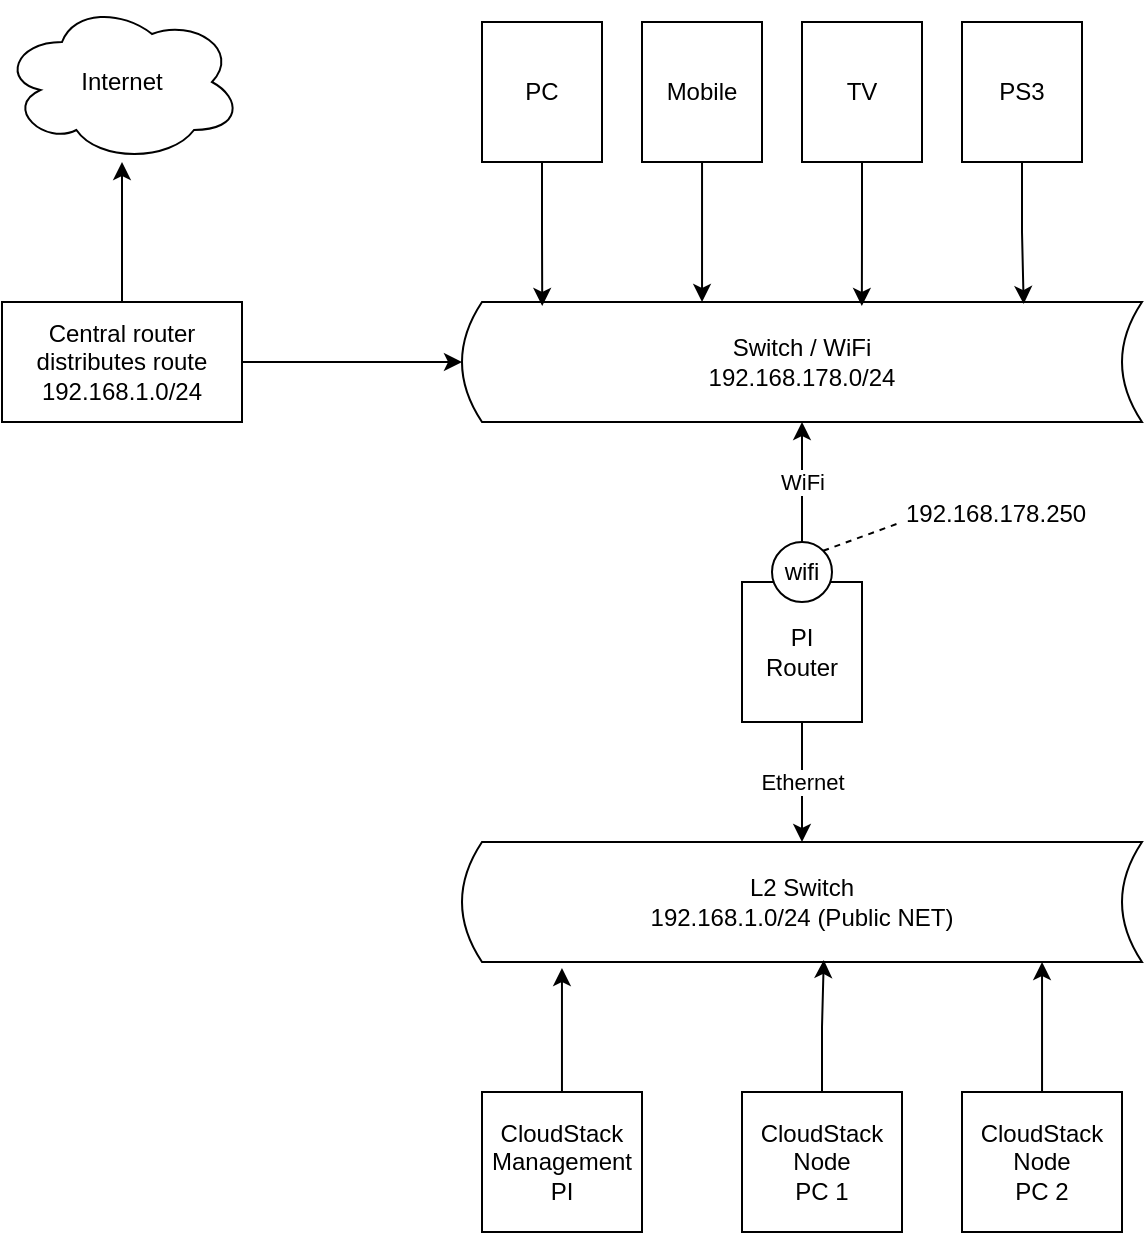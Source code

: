 <mxfile version="20.2.5" type="github">
  <diagram id="CX5lCBe5LM3Lo2Z-0TtP" name="Seite-1">
    <mxGraphModel dx="1010" dy="734" grid="1" gridSize="10" guides="1" tooltips="1" connect="1" arrows="1" fold="1" page="1" pageScale="1" pageWidth="827" pageHeight="1169" math="0" shadow="0">
      <root>
        <mxCell id="0" />
        <mxCell id="1" parent="0" />
        <mxCell id="B9oCBAkTF9d_TvBwaNAW-6" style="edgeStyle=orthogonalEdgeStyle;rounded=0;orthogonalLoop=1;jettySize=auto;html=1;" edge="1" parent="1" source="B9oCBAkTF9d_TvBwaNAW-4" target="B9oCBAkTF9d_TvBwaNAW-5">
          <mxGeometry relative="1" as="geometry" />
        </mxCell>
        <mxCell id="B9oCBAkTF9d_TvBwaNAW-8" style="edgeStyle=orthogonalEdgeStyle;rounded=0;orthogonalLoop=1;jettySize=auto;html=1;" edge="1" parent="1" source="B9oCBAkTF9d_TvBwaNAW-4" target="B9oCBAkTF9d_TvBwaNAW-7">
          <mxGeometry relative="1" as="geometry" />
        </mxCell>
        <mxCell id="B9oCBAkTF9d_TvBwaNAW-4" value="&lt;div&gt;Central router&lt;/div&gt;&lt;div&gt;distributes route 192.168.1.0/24&lt;br&gt;&lt;/div&gt;" style="rounded=0;whiteSpace=wrap;html=1;" vertex="1" parent="1">
          <mxGeometry x="130" y="190" width="120" height="60" as="geometry" />
        </mxCell>
        <mxCell id="B9oCBAkTF9d_TvBwaNAW-5" value="Internet" style="ellipse;shape=cloud;whiteSpace=wrap;html=1;" vertex="1" parent="1">
          <mxGeometry x="130" y="40" width="120" height="80" as="geometry" />
        </mxCell>
        <mxCell id="B9oCBAkTF9d_TvBwaNAW-7" value="&lt;div&gt;Switch / WiFi&lt;/div&gt;&lt;div&gt;192.168.178.0/24&lt;br&gt;&lt;/div&gt;" style="shape=dataStorage;whiteSpace=wrap;html=1;fixedSize=1;size=10;" vertex="1" parent="1">
          <mxGeometry x="360" y="190" width="340" height="60" as="geometry" />
        </mxCell>
        <mxCell id="B9oCBAkTF9d_TvBwaNAW-13" style="edgeStyle=orthogonalEdgeStyle;rounded=0;orthogonalLoop=1;jettySize=auto;html=1;entryX=0.118;entryY=0.033;entryDx=0;entryDy=0;entryPerimeter=0;" edge="1" parent="1" source="B9oCBAkTF9d_TvBwaNAW-9" target="B9oCBAkTF9d_TvBwaNAW-7">
          <mxGeometry relative="1" as="geometry" />
        </mxCell>
        <mxCell id="B9oCBAkTF9d_TvBwaNAW-9" value="PC" style="rounded=0;whiteSpace=wrap;html=1;" vertex="1" parent="1">
          <mxGeometry x="370" y="50" width="60" height="70" as="geometry" />
        </mxCell>
        <mxCell id="B9oCBAkTF9d_TvBwaNAW-14" style="edgeStyle=orthogonalEdgeStyle;rounded=0;orthogonalLoop=1;jettySize=auto;html=1;entryX=0.353;entryY=0;entryDx=0;entryDy=0;entryPerimeter=0;" edge="1" parent="1" source="B9oCBAkTF9d_TvBwaNAW-10" target="B9oCBAkTF9d_TvBwaNAW-7">
          <mxGeometry relative="1" as="geometry" />
        </mxCell>
        <mxCell id="B9oCBAkTF9d_TvBwaNAW-10" value="Mobile" style="rounded=0;whiteSpace=wrap;html=1;" vertex="1" parent="1">
          <mxGeometry x="450" y="50" width="60" height="70" as="geometry" />
        </mxCell>
        <mxCell id="B9oCBAkTF9d_TvBwaNAW-15" style="edgeStyle=orthogonalEdgeStyle;rounded=0;orthogonalLoop=1;jettySize=auto;html=1;entryX=0.588;entryY=0.033;entryDx=0;entryDy=0;entryPerimeter=0;" edge="1" parent="1" source="B9oCBAkTF9d_TvBwaNAW-11" target="B9oCBAkTF9d_TvBwaNAW-7">
          <mxGeometry relative="1" as="geometry" />
        </mxCell>
        <mxCell id="B9oCBAkTF9d_TvBwaNAW-11" value="TV" style="rounded=0;whiteSpace=wrap;html=1;" vertex="1" parent="1">
          <mxGeometry x="530" y="50" width="60" height="70" as="geometry" />
        </mxCell>
        <mxCell id="B9oCBAkTF9d_TvBwaNAW-16" style="edgeStyle=orthogonalEdgeStyle;rounded=0;orthogonalLoop=1;jettySize=auto;html=1;entryX=0.826;entryY=0.017;entryDx=0;entryDy=0;entryPerimeter=0;" edge="1" parent="1" source="B9oCBAkTF9d_TvBwaNAW-12" target="B9oCBAkTF9d_TvBwaNAW-7">
          <mxGeometry relative="1" as="geometry" />
        </mxCell>
        <mxCell id="B9oCBAkTF9d_TvBwaNAW-12" value="PS3" style="rounded=0;whiteSpace=wrap;html=1;" vertex="1" parent="1">
          <mxGeometry x="610" y="50" width="60" height="70" as="geometry" />
        </mxCell>
        <mxCell id="B9oCBAkTF9d_TvBwaNAW-22" value="WiFi" style="edgeStyle=orthogonalEdgeStyle;rounded=0;orthogonalLoop=1;jettySize=auto;html=1;startArrow=none;" edge="1" parent="1" source="B9oCBAkTF9d_TvBwaNAW-36" target="B9oCBAkTF9d_TvBwaNAW-7">
          <mxGeometry relative="1" as="geometry" />
        </mxCell>
        <mxCell id="B9oCBAkTF9d_TvBwaNAW-24" value="Ethernet" style="edgeStyle=orthogonalEdgeStyle;rounded=0;orthogonalLoop=1;jettySize=auto;html=1;exitX=0.5;exitY=1;exitDx=0;exitDy=0;" edge="1" parent="1" source="B9oCBAkTF9d_TvBwaNAW-21" target="B9oCBAkTF9d_TvBwaNAW-23">
          <mxGeometry relative="1" as="geometry" />
        </mxCell>
        <mxCell id="B9oCBAkTF9d_TvBwaNAW-21" value="&lt;div&gt;PI&lt;/div&gt;&lt;div&gt;Router&lt;br&gt;&lt;/div&gt;" style="rounded=0;whiteSpace=wrap;html=1;" vertex="1" parent="1">
          <mxGeometry x="500" y="330" width="60" height="70" as="geometry" />
        </mxCell>
        <mxCell id="B9oCBAkTF9d_TvBwaNAW-23" value="&lt;div&gt;L2 Switch&lt;/div&gt;&lt;div&gt;192.168.1.0/24 (Public NET)&lt;br&gt;&lt;/div&gt;" style="shape=dataStorage;whiteSpace=wrap;html=1;fixedSize=1;size=10;" vertex="1" parent="1">
          <mxGeometry x="360" y="460" width="340" height="60" as="geometry" />
        </mxCell>
        <mxCell id="B9oCBAkTF9d_TvBwaNAW-26" style="edgeStyle=orthogonalEdgeStyle;rounded=0;orthogonalLoop=1;jettySize=auto;html=1;entryX=0.147;entryY=1.05;entryDx=0;entryDy=0;entryPerimeter=0;" edge="1" parent="1" source="B9oCBAkTF9d_TvBwaNAW-25" target="B9oCBAkTF9d_TvBwaNAW-23">
          <mxGeometry relative="1" as="geometry" />
        </mxCell>
        <mxCell id="B9oCBAkTF9d_TvBwaNAW-25" value="&lt;div&gt;CloudStack&lt;/div&gt;&lt;div&gt;Management&lt;/div&gt;&lt;div&gt;PI&lt;br&gt;&lt;/div&gt;" style="rounded=0;whiteSpace=wrap;html=1;" vertex="1" parent="1">
          <mxGeometry x="370" y="585" width="80" height="70" as="geometry" />
        </mxCell>
        <mxCell id="B9oCBAkTF9d_TvBwaNAW-28" style="edgeStyle=orthogonalEdgeStyle;rounded=0;orthogonalLoop=1;jettySize=auto;html=1;entryX=0.532;entryY=0.983;entryDx=0;entryDy=0;entryPerimeter=0;" edge="1" parent="1" source="B9oCBAkTF9d_TvBwaNAW-27" target="B9oCBAkTF9d_TvBwaNAW-23">
          <mxGeometry relative="1" as="geometry" />
        </mxCell>
        <mxCell id="B9oCBAkTF9d_TvBwaNAW-27" value="&lt;div&gt;CloudStack&lt;/div&gt;Node&lt;br&gt;PC 1" style="rounded=0;whiteSpace=wrap;html=1;" vertex="1" parent="1">
          <mxGeometry x="500" y="585" width="80" height="70" as="geometry" />
        </mxCell>
        <mxCell id="B9oCBAkTF9d_TvBwaNAW-31" style="edgeStyle=orthogonalEdgeStyle;rounded=0;orthogonalLoop=1;jettySize=auto;html=1;entryX=0.853;entryY=1;entryDx=0;entryDy=0;entryPerimeter=0;" edge="1" parent="1" source="B9oCBAkTF9d_TvBwaNAW-29" target="B9oCBAkTF9d_TvBwaNAW-23">
          <mxGeometry relative="1" as="geometry" />
        </mxCell>
        <mxCell id="B9oCBAkTF9d_TvBwaNAW-29" value="&lt;div&gt;CloudStack&lt;/div&gt;Node&lt;br&gt;PC 2" style="rounded=0;whiteSpace=wrap;html=1;" vertex="1" parent="1">
          <mxGeometry x="610" y="585" width="80" height="70" as="geometry" />
        </mxCell>
        <mxCell id="B9oCBAkTF9d_TvBwaNAW-36" value="wifi" style="ellipse;whiteSpace=wrap;html=1;aspect=fixed;" vertex="1" parent="1">
          <mxGeometry x="515" y="310" width="30" height="30" as="geometry" />
        </mxCell>
        <mxCell id="B9oCBAkTF9d_TvBwaNAW-38" value="" style="endArrow=none;dashed=1;html=1;rounded=0;exitX=1;exitY=0;exitDx=0;exitDy=0;" edge="1" parent="1" source="B9oCBAkTF9d_TvBwaNAW-36">
          <mxGeometry width="50" height="50" relative="1" as="geometry">
            <mxPoint x="570" y="330" as="sourcePoint" />
            <mxPoint x="580" y="300" as="targetPoint" />
          </mxGeometry>
        </mxCell>
        <mxCell id="B9oCBAkTF9d_TvBwaNAW-39" value="&lt;div&gt;&lt;br&gt;&lt;/div&gt;&lt;div&gt;192.168.178.250&lt;br&gt;&lt;/div&gt;" style="text;html=1;strokeColor=none;fillColor=none;spacing=5;spacingTop=-20;whiteSpace=wrap;overflow=hidden;rounded=0;" vertex="1" parent="1">
          <mxGeometry x="577" y="285" width="100" height="20" as="geometry" />
        </mxCell>
      </root>
    </mxGraphModel>
  </diagram>
</mxfile>
